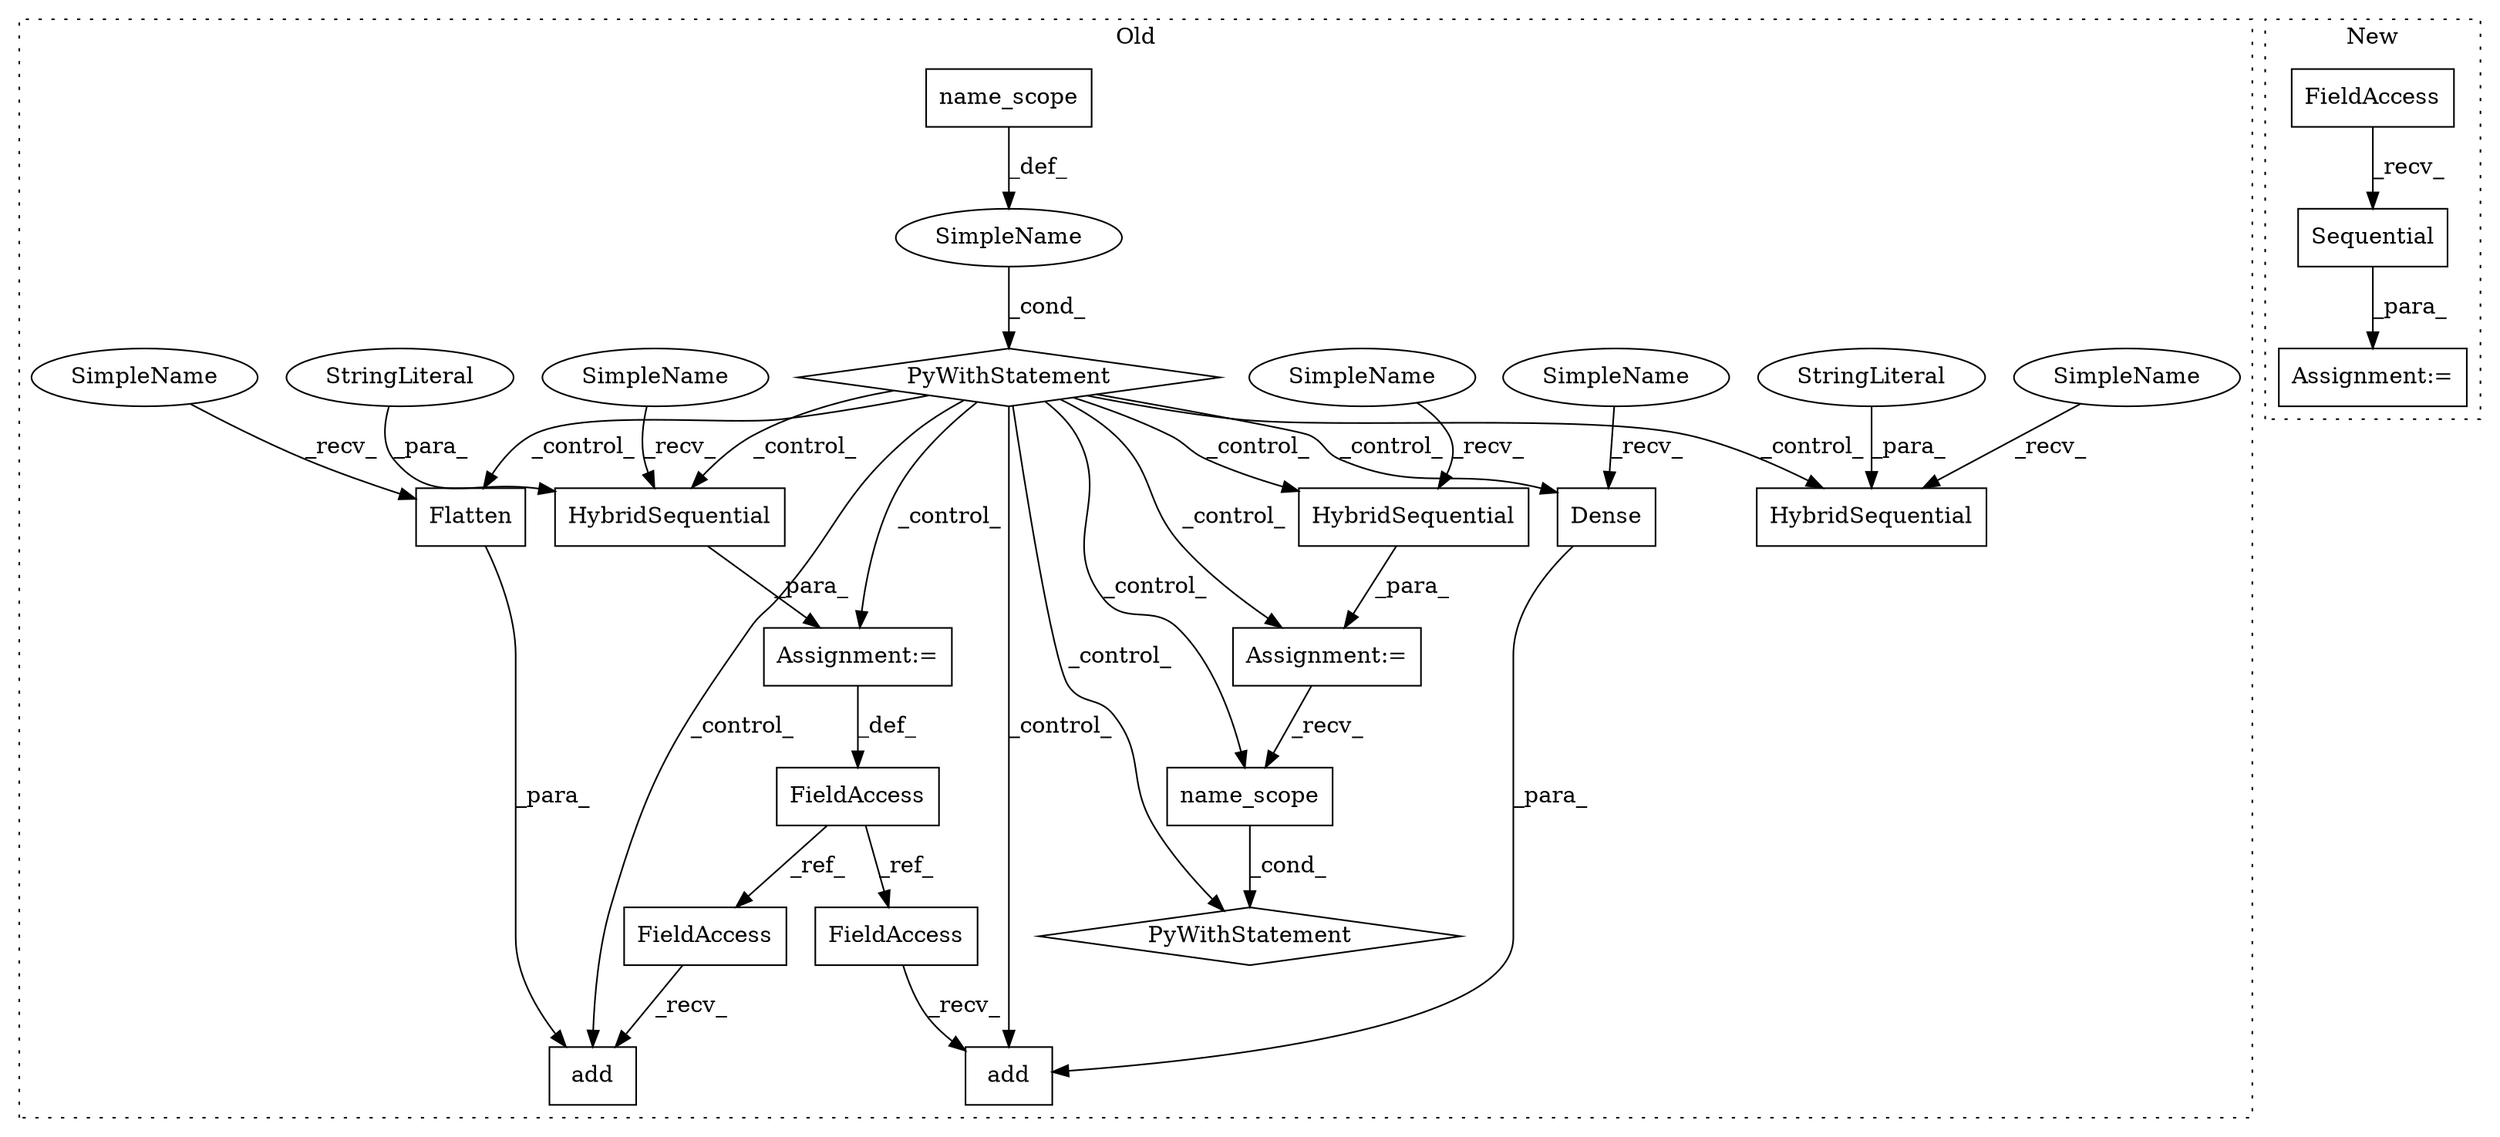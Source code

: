digraph G {
subgraph cluster0 {
1 [label="HybridSequential" a="32" s="3824,3865" l="17,1" shape="box"];
4 [label="SimpleName" a="42" s="" l="" shape="ellipse"];
5 [label="PyWithStatement" a="104" s="3876,3904" l="10,2" shape="diamond"];
6 [label="HybridSequential" a="32" s="3414,3433" l="17,1" shape="box"];
7 [label="Dense" a="32" s="4983,5008" l="6,1" shape="box"];
8 [label="HybridSequential" a="32" s="4808,4827" l="17,1" shape="box"];
10 [label="FieldAccess" a="22" s="4793" l="11" shape="box"];
11 [label="add" a="32" s="4976,5009" l="4,1" shape="box"];
12 [label="Flatten" a="32" s="4855" l="9" shape="box"];
13 [label="add" a="32" s="4848,4864" l="4,1" shape="box"];
14 [label="PyWithStatement" a="104" s="3360,3387" l="10,2" shape="diamond"];
15 [label="StringLiteral" a="45" s="3431" l="2" shape="ellipse"];
16 [label="StringLiteral" a="45" s="4825" l="2" shape="ellipse"];
17 [label="name_scope" a="32" s="3892" l="12" shape="box"];
18 [label="Assignment:=" a="7" s="3820" l="1" shape="box"];
19 [label="name_scope" a="32" s="3375" l="12" shape="box"];
20 [label="Assignment:=" a="7" s="4804" l="1" shape="box"];
21 [label="SimpleName" a="42" s="4852" l="2" shape="ellipse"];
22 [label="SimpleName" a="42" s="3411" l="2" shape="ellipse"];
23 [label="SimpleName" a="42" s="4805" l="2" shape="ellipse"];
24 [label="SimpleName" a="42" s="4980" l="2" shape="ellipse"];
25 [label="SimpleName" a="42" s="3821" l="2" shape="ellipse"];
26 [label="FieldAccess" a="22" s="4836" l="11" shape="box"];
27 [label="FieldAccess" a="22" s="4964" l="11" shape="box"];
label = "Old";
style="dotted";
}
subgraph cluster1 {
2 [label="Sequential" a="32" s="3640" l="12" shape="box"];
3 [label="Assignment:=" a="7" s="3630" l="1" shape="box"];
9 [label="FieldAccess" a="22" s="3631" l="5" shape="box"];
label = "New";
style="dotted";
}
1 -> 18 [label="_para_"];
2 -> 3 [label="_para_"];
4 -> 14 [label="_cond_"];
7 -> 11 [label="_para_"];
8 -> 20 [label="_para_"];
9 -> 2 [label="_recv_"];
10 -> 27 [label="_ref_"];
10 -> 26 [label="_ref_"];
12 -> 13 [label="_para_"];
14 -> 6 [label="_control_"];
14 -> 7 [label="_control_"];
14 -> 17 [label="_control_"];
14 -> 8 [label="_control_"];
14 -> 1 [label="_control_"];
14 -> 5 [label="_control_"];
14 -> 18 [label="_control_"];
14 -> 20 [label="_control_"];
14 -> 12 [label="_control_"];
14 -> 13 [label="_control_"];
14 -> 11 [label="_control_"];
15 -> 6 [label="_para_"];
16 -> 8 [label="_para_"];
17 -> 5 [label="_cond_"];
18 -> 17 [label="_recv_"];
19 -> 4 [label="_def_"];
20 -> 10 [label="_def_"];
21 -> 12 [label="_recv_"];
22 -> 6 [label="_recv_"];
23 -> 8 [label="_recv_"];
24 -> 7 [label="_recv_"];
25 -> 1 [label="_recv_"];
26 -> 13 [label="_recv_"];
27 -> 11 [label="_recv_"];
}